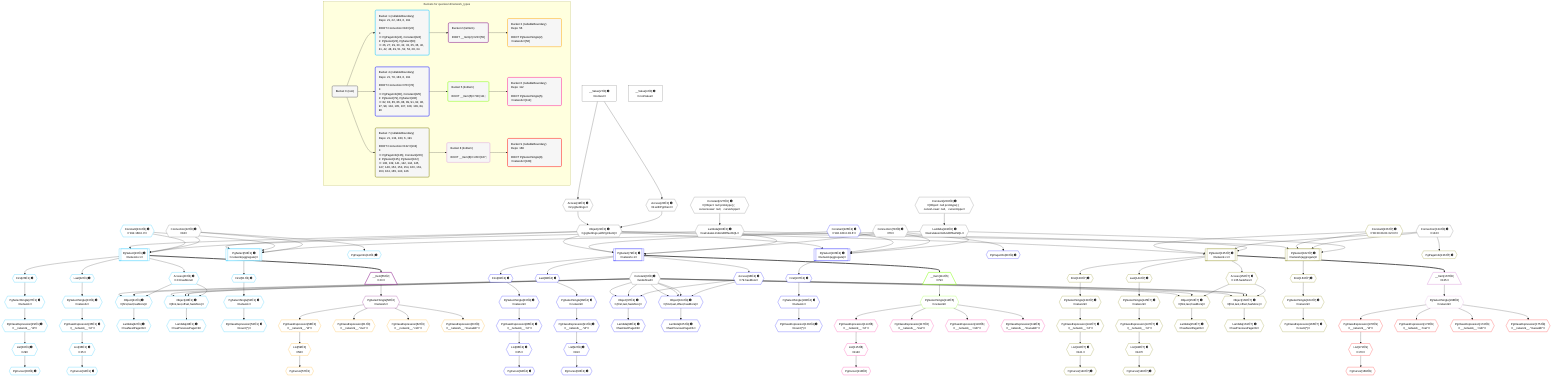 %%{init: {'themeVariables': { 'fontSize': '12px'}}}%%
graph TD
    classDef path fill:#eee,stroke:#000,color:#000
    classDef plan fill:#fff,stroke-width:1px,color:#000
    classDef itemplan fill:#fff,stroke-width:2px,color:#000
    classDef unbatchedplan fill:#dff,stroke-width:1px,color:#000
    classDef sideeffectplan fill:#fcc,stroke-width:2px,color:#000
    classDef bucket fill:#f6f6f6,color:#000,stroke-width:2px,text-align:left


    %% plan dependencies
    Object21{{"Object[21∈0] ➊<br />ᐸ{pgSettings,withPgClient}ᐳ"}}:::plan
    Access19{{"Access[19∈0] ➊<br />ᐸ2.pgSettingsᐳ"}}:::plan
    Access20{{"Access[20∈0] ➊<br />ᐸ2.withPgClientᐳ"}}:::plan
    Access19 & Access20 --> Object21
    __Value2["__Value[2∈0] ➊<br />ᐸcontextᐳ"]:::plan
    __Value2 --> Access19
    __Value2 --> Access20
    Lambda183{{"Lambda[183∈0] ➊<br />ᐸcalculateLimitAndOffsetSQLᐳ"}}:::plan
    Constant227{{"Constant[227∈0] ➊<br />ᐸ[Object: null prototype] {   cursorLower: null,   cursorUppeᐳ"}}:::plan
    Constant227 --> Lambda183
    Lambda191{{"Lambda[191∈0] ➊<br />ᐸcalculateLimitAndOffsetSQLᐳ"}}:::plan
    Constant228{{"Constant[228∈0] ➊<br />ᐸ[Object: null prototype] {   cursorLower: null,   cursorUppeᐳ"}}:::plan
    Constant228 --> Lambda191
    __Value4["__Value[4∈0] ➊<br />ᐸrootValueᐳ"]:::plan
    Constant6{{"Constant[6∈0] ➊<br />ᐸundefinedᐳ"}}:::plan
    Connection22{{"Connection[22∈0] ➊<br />ᐸ18ᐳ"}}:::plan
    Connection78{{"Connection[78∈0] ➊<br />ᐸ76ᐳ"}}:::plan
    Connection134{{"Connection[134∈0] ➊<br />ᐸ132ᐳ"}}:::plan
    PgSelect23[["PgSelect[23∈1] ➊<br />ᐸnetwork+1ᐳ"]]:::plan
    Constant224{{"Constant[224∈1] ➊<br />ᐸ'192.168.0.0'ᐳ"}}:::plan
    Object21 & Constant224 & Connection22 & Lambda183 --> PgSelect23
    Object48{{"Object[48∈1] ➊<br />ᐸ{first,last,offset,hasMore}ᐳ"}}:::plan
    Access40{{"Access[40∈1] ➊<br />ᐸ23.hasMoreᐳ"}}:::plan
    Constant6 & Constant6 & Constant6 & Access40 --> Object48
    PgSelect50[["PgSelect[50∈1] ➊<br />ᐸnetwork(aggregate)ᐳ"]]:::plan
    Object21 & Constant224 & Connection22 & Lambda191 --> PgSelect50
    Object41{{"Object[41∈1] ➊<br />ᐸ{first,last,hasMore}ᐳ"}}:::plan
    Constant6 & Constant6 & Access40 --> Object41
    PgPageInfo24{{"PgPageInfo[24∈1] ➊"}}:::plan
    Connection22 --> PgPageInfo24
    First26{{"First[26∈1] ➊"}}:::plan
    PgSelect23 --> First26
    PgSelectSingle27{{"PgSelectSingle[27∈1] ➊<br />ᐸnetworkᐳ"}}:::plan
    First26 --> PgSelectSingle27
    PgCursor28{{"PgCursor[28∈1] ➊"}}:::plan
    List30{{"List[30∈1] ➊<br />ᐸ29ᐳ"}}:::plan
    List30 --> PgCursor28
    PgClassExpression29{{"PgClassExpression[29∈1] ➊<br />ᐸ__network__.”id”ᐳ"}}:::plan
    PgSelectSingle27 --> PgClassExpression29
    PgClassExpression29 --> List30
    Last32{{"Last[32∈1] ➊"}}:::plan
    PgSelect23 --> Last32
    PgSelectSingle33{{"PgSelectSingle[33∈1] ➊<br />ᐸnetworkᐳ"}}:::plan
    Last32 --> PgSelectSingle33
    PgCursor34{{"PgCursor[34∈1] ➊"}}:::plan
    List36{{"List[36∈1] ➊<br />ᐸ35ᐳ"}}:::plan
    List36 --> PgCursor34
    PgClassExpression35{{"PgClassExpression[35∈1] ➊<br />ᐸ__network__.”id”ᐳ"}}:::plan
    PgSelectSingle33 --> PgClassExpression35
    PgClassExpression35 --> List36
    PgSelect23 --> Access40
    Lambda42{{"Lambda[42∈1] ➊<br />ᐸhasNextPageCbᐳ"}}:::plan
    Object41 --> Lambda42
    Lambda49{{"Lambda[49∈1] ➊<br />ᐸhasPreviousPageCbᐳ"}}:::plan
    Object48 --> Lambda49
    First51{{"First[51∈1] ➊"}}:::plan
    PgSelect50 --> First51
    PgSelectSingle52{{"PgSelectSingle[52∈1] ➊<br />ᐸnetworkᐳ"}}:::plan
    First51 --> PgSelectSingle52
    PgClassExpression53{{"PgClassExpression[53∈1] ➊<br />ᐸcount(*)ᐳ"}}:::plan
    PgSelectSingle52 --> PgClassExpression53
    __Item55[/"__Item[55∈2]<br />ᐸ23ᐳ"\]:::itemplan
    PgSelect23 ==> __Item55
    PgSelectSingle56{{"PgSelectSingle[56∈2]<br />ᐸnetworkᐳ"}}:::plan
    __Item55 --> PgSelectSingle56
    PgCursor57{{"PgCursor[57∈3]"}}:::plan
    List59{{"List[59∈3]<br />ᐸ58ᐳ"}}:::plan
    List59 --> PgCursor57
    PgClassExpression58{{"PgClassExpression[58∈3]<br />ᐸ__network__.”id”ᐳ"}}:::plan
    PgSelectSingle56 --> PgClassExpression58
    PgClassExpression58 --> List59
    PgClassExpression61{{"PgClassExpression[61∈3]<br />ᐸ__network__.”inet”ᐳ"}}:::plan
    PgSelectSingle56 --> PgClassExpression61
    PgClassExpression62{{"PgClassExpression[62∈3]<br />ᐸ__network__.”cidr”ᐳ"}}:::plan
    PgSelectSingle56 --> PgClassExpression62
    PgClassExpression63{{"PgClassExpression[63∈3]<br />ᐸ__network__.”macaddr”ᐳ"}}:::plan
    PgSelectSingle56 --> PgClassExpression63
    PgSelect79[["PgSelect[79∈4] ➊<br />ᐸnetwork+1ᐳ"]]:::plan
    Constant225{{"Constant[225∈4] ➊<br />ᐸ'192.168.0.0/16'ᐳ"}}:::plan
    Object21 & Constant225 & Connection78 & Lambda183 --> PgSelect79
    Object104{{"Object[104∈4] ➊<br />ᐸ{first,last,offset,hasMore}ᐳ"}}:::plan
    Access96{{"Access[96∈4] ➊<br />ᐸ79.hasMoreᐳ"}}:::plan
    Constant6 & Constant6 & Constant6 & Access96 --> Object104
    PgSelect106[["PgSelect[106∈4] ➊<br />ᐸnetwork(aggregate)ᐳ"]]:::plan
    Object21 & Constant225 & Connection78 & Lambda191 --> PgSelect106
    Object97{{"Object[97∈4] ➊<br />ᐸ{first,last,hasMore}ᐳ"}}:::plan
    Constant6 & Constant6 & Access96 --> Object97
    PgPageInfo80{{"PgPageInfo[80∈4] ➊"}}:::plan
    Connection78 --> PgPageInfo80
    First82{{"First[82∈4] ➊"}}:::plan
    PgSelect79 --> First82
    PgSelectSingle83{{"PgSelectSingle[83∈4] ➊<br />ᐸnetworkᐳ"}}:::plan
    First82 --> PgSelectSingle83
    PgCursor84{{"PgCursor[84∈4] ➊"}}:::plan
    List86{{"List[86∈4] ➊<br />ᐸ85ᐳ"}}:::plan
    List86 --> PgCursor84
    PgClassExpression85{{"PgClassExpression[85∈4] ➊<br />ᐸ__network__.”id”ᐳ"}}:::plan
    PgSelectSingle83 --> PgClassExpression85
    PgClassExpression85 --> List86
    Last88{{"Last[88∈4] ➊"}}:::plan
    PgSelect79 --> Last88
    PgSelectSingle89{{"PgSelectSingle[89∈4] ➊<br />ᐸnetworkᐳ"}}:::plan
    Last88 --> PgSelectSingle89
    PgCursor90{{"PgCursor[90∈4] ➊"}}:::plan
    List92{{"List[92∈4] ➊<br />ᐸ91ᐳ"}}:::plan
    List92 --> PgCursor90
    PgClassExpression91{{"PgClassExpression[91∈4] ➊<br />ᐸ__network__.”id”ᐳ"}}:::plan
    PgSelectSingle89 --> PgClassExpression91
    PgClassExpression91 --> List92
    PgSelect79 --> Access96
    Lambda98{{"Lambda[98∈4] ➊<br />ᐸhasNextPageCbᐳ"}}:::plan
    Object97 --> Lambda98
    Lambda105{{"Lambda[105∈4] ➊<br />ᐸhasPreviousPageCbᐳ"}}:::plan
    Object104 --> Lambda105
    First107{{"First[107∈4] ➊"}}:::plan
    PgSelect106 --> First107
    PgSelectSingle108{{"PgSelectSingle[108∈4] ➊<br />ᐸnetworkᐳ"}}:::plan
    First107 --> PgSelectSingle108
    PgClassExpression109{{"PgClassExpression[109∈4] ➊<br />ᐸcount(*)ᐳ"}}:::plan
    PgSelectSingle108 --> PgClassExpression109
    __Item111[/"__Item[111∈5]<br />ᐸ79ᐳ"\]:::itemplan
    PgSelect79 ==> __Item111
    PgSelectSingle112{{"PgSelectSingle[112∈5]<br />ᐸnetworkᐳ"}}:::plan
    __Item111 --> PgSelectSingle112
    PgCursor113{{"PgCursor[113∈6]"}}:::plan
    List115{{"List[115∈6]<br />ᐸ114ᐳ"}}:::plan
    List115 --> PgCursor113
    PgClassExpression114{{"PgClassExpression[114∈6]<br />ᐸ__network__.”id”ᐳ"}}:::plan
    PgSelectSingle112 --> PgClassExpression114
    PgClassExpression114 --> List115
    PgClassExpression117{{"PgClassExpression[117∈6]<br />ᐸ__network__.”inet”ᐳ"}}:::plan
    PgSelectSingle112 --> PgClassExpression117
    PgClassExpression118{{"PgClassExpression[118∈6]<br />ᐸ__network__.”cidr”ᐳ"}}:::plan
    PgSelectSingle112 --> PgClassExpression118
    PgClassExpression119{{"PgClassExpression[119∈6]<br />ᐸ__network__.”macaddr”ᐳ"}}:::plan
    PgSelectSingle112 --> PgClassExpression119
    PgSelect135[["PgSelect[135∈7] ➊<br />ᐸnetwork+1ᐳ"]]:::plan
    Constant226{{"Constant[226∈7] ➊<br />ᐸ'08:00:2b:01:02:03'ᐳ"}}:::plan
    Object21 & Constant226 & Connection134 & Lambda183 --> PgSelect135
    Object160{{"Object[160∈7] ➊<br />ᐸ{first,last,offset,hasMore}ᐳ"}}:::plan
    Access152{{"Access[152∈7] ➊<br />ᐸ135.hasMoreᐳ"}}:::plan
    Constant6 & Constant6 & Constant6 & Access152 --> Object160
    PgSelect162[["PgSelect[162∈7] ➊<br />ᐸnetwork(aggregate)ᐳ"]]:::plan
    Object21 & Constant226 & Connection134 & Lambda191 --> PgSelect162
    Object153{{"Object[153∈7] ➊<br />ᐸ{first,last,hasMore}ᐳ"}}:::plan
    Constant6 & Constant6 & Access152 --> Object153
    PgPageInfo136{{"PgPageInfo[136∈7] ➊"}}:::plan
    Connection134 --> PgPageInfo136
    First138{{"First[138∈7] ➊"}}:::plan
    PgSelect135 --> First138
    PgSelectSingle139{{"PgSelectSingle[139∈7] ➊<br />ᐸnetworkᐳ"}}:::plan
    First138 --> PgSelectSingle139
    PgCursor140{{"PgCursor[140∈7] ➊"}}:::plan
    List142{{"List[142∈7] ➊<br />ᐸ141ᐳ"}}:::plan
    List142 --> PgCursor140
    PgClassExpression141{{"PgClassExpression[141∈7] ➊<br />ᐸ__network__.”id”ᐳ"}}:::plan
    PgSelectSingle139 --> PgClassExpression141
    PgClassExpression141 --> List142
    Last144{{"Last[144∈7] ➊"}}:::plan
    PgSelect135 --> Last144
    PgSelectSingle145{{"PgSelectSingle[145∈7] ➊<br />ᐸnetworkᐳ"}}:::plan
    Last144 --> PgSelectSingle145
    PgCursor146{{"PgCursor[146∈7] ➊"}}:::plan
    List148{{"List[148∈7] ➊<br />ᐸ147ᐳ"}}:::plan
    List148 --> PgCursor146
    PgClassExpression147{{"PgClassExpression[147∈7] ➊<br />ᐸ__network__.”id”ᐳ"}}:::plan
    PgSelectSingle145 --> PgClassExpression147
    PgClassExpression147 --> List148
    PgSelect135 --> Access152
    Lambda154{{"Lambda[154∈7] ➊<br />ᐸhasNextPageCbᐳ"}}:::plan
    Object153 --> Lambda154
    Lambda161{{"Lambda[161∈7] ➊<br />ᐸhasPreviousPageCbᐳ"}}:::plan
    Object160 --> Lambda161
    First163{{"First[163∈7] ➊"}}:::plan
    PgSelect162 --> First163
    PgSelectSingle164{{"PgSelectSingle[164∈7] ➊<br />ᐸnetworkᐳ"}}:::plan
    First163 --> PgSelectSingle164
    PgClassExpression165{{"PgClassExpression[165∈7] ➊<br />ᐸcount(*)ᐳ"}}:::plan
    PgSelectSingle164 --> PgClassExpression165
    __Item167[/"__Item[167∈8]<br />ᐸ135ᐳ"\]:::itemplan
    PgSelect135 ==> __Item167
    PgSelectSingle168{{"PgSelectSingle[168∈8]<br />ᐸnetworkᐳ"}}:::plan
    __Item167 --> PgSelectSingle168
    PgCursor169{{"PgCursor[169∈9]"}}:::plan
    List171{{"List[171∈9]<br />ᐸ170ᐳ"}}:::plan
    List171 --> PgCursor169
    PgClassExpression170{{"PgClassExpression[170∈9]<br />ᐸ__network__.”id”ᐳ"}}:::plan
    PgSelectSingle168 --> PgClassExpression170
    PgClassExpression170 --> List171
    PgClassExpression173{{"PgClassExpression[173∈9]<br />ᐸ__network__.”inet”ᐳ"}}:::plan
    PgSelectSingle168 --> PgClassExpression173
    PgClassExpression174{{"PgClassExpression[174∈9]<br />ᐸ__network__.”cidr”ᐳ"}}:::plan
    PgSelectSingle168 --> PgClassExpression174
    PgClassExpression175{{"PgClassExpression[175∈9]<br />ᐸ__network__.”macaddr”ᐳ"}}:::plan
    PgSelectSingle168 --> PgClassExpression175

    %% define steps

    subgraph "Buckets for queries/v4/network_types"
    Bucket0("Bucket 0 (root)"):::bucket
    classDef bucket0 stroke:#696969
    class Bucket0,__Value2,__Value4,Constant6,Access19,Access20,Object21,Connection22,Connection78,Connection134,Lambda183,Lambda191,Constant227,Constant228 bucket0
    Bucket1("Bucket 1 (nullableBoundary)<br />Deps: 21, 22, 183, 6, 191<br /><br />ROOT Connectionᐸ18ᐳ[22]<br />1: <br />ᐳ: PgPageInfo[24], Constant[224]<br />2: PgSelect[23], PgSelect[50]<br />ᐳ: 26, 27, 29, 30, 32, 33, 35, 36, 40, 41, 42, 48, 49, 51, 52, 53, 28, 34"):::bucket
    classDef bucket1 stroke:#00bfff
    class Bucket1,PgSelect23,PgPageInfo24,First26,PgSelectSingle27,PgCursor28,PgClassExpression29,List30,Last32,PgSelectSingle33,PgCursor34,PgClassExpression35,List36,Access40,Object41,Lambda42,Object48,Lambda49,PgSelect50,First51,PgSelectSingle52,PgClassExpression53,Constant224 bucket1
    Bucket2("Bucket 2 (listItem)<br /><br />ROOT __Item{2}ᐸ23ᐳ[55]"):::bucket
    classDef bucket2 stroke:#7f007f
    class Bucket2,__Item55,PgSelectSingle56 bucket2
    Bucket3("Bucket 3 (nullableBoundary)<br />Deps: 56<br /><br />ROOT PgSelectSingle{2}ᐸnetworkᐳ[56]"):::bucket
    classDef bucket3 stroke:#ffa500
    class Bucket3,PgCursor57,PgClassExpression58,List59,PgClassExpression61,PgClassExpression62,PgClassExpression63 bucket3
    Bucket4("Bucket 4 (nullableBoundary)<br />Deps: 21, 78, 183, 6, 191<br /><br />ROOT Connectionᐸ76ᐳ[78]<br />1: <br />ᐳ: PgPageInfo[80], Constant[225]<br />2: PgSelect[79], PgSelect[106]<br />ᐳ: 82, 83, 85, 86, 88, 89, 91, 92, 96, 97, 98, 104, 105, 107, 108, 109, 84, 90"):::bucket
    classDef bucket4 stroke:#0000ff
    class Bucket4,PgSelect79,PgPageInfo80,First82,PgSelectSingle83,PgCursor84,PgClassExpression85,List86,Last88,PgSelectSingle89,PgCursor90,PgClassExpression91,List92,Access96,Object97,Lambda98,Object104,Lambda105,PgSelect106,First107,PgSelectSingle108,PgClassExpression109,Constant225 bucket4
    Bucket5("Bucket 5 (listItem)<br /><br />ROOT __Item{5}ᐸ79ᐳ[111]"):::bucket
    classDef bucket5 stroke:#7fff00
    class Bucket5,__Item111,PgSelectSingle112 bucket5
    Bucket6("Bucket 6 (nullableBoundary)<br />Deps: 112<br /><br />ROOT PgSelectSingle{5}ᐸnetworkᐳ[112]"):::bucket
    classDef bucket6 stroke:#ff1493
    class Bucket6,PgCursor113,PgClassExpression114,List115,PgClassExpression117,PgClassExpression118,PgClassExpression119 bucket6
    Bucket7("Bucket 7 (nullableBoundary)<br />Deps: 21, 134, 183, 6, 191<br /><br />ROOT Connectionᐸ132ᐳ[134]<br />1: <br />ᐳ: PgPageInfo[136], Constant[226]<br />2: PgSelect[135], PgSelect[162]<br />ᐳ: 138, 139, 141, 142, 144, 145, 147, 148, 152, 153, 154, 160, 161, 163, 164, 165, 140, 146"):::bucket
    classDef bucket7 stroke:#808000
    class Bucket7,PgSelect135,PgPageInfo136,First138,PgSelectSingle139,PgCursor140,PgClassExpression141,List142,Last144,PgSelectSingle145,PgCursor146,PgClassExpression147,List148,Access152,Object153,Lambda154,Object160,Lambda161,PgSelect162,First163,PgSelectSingle164,PgClassExpression165,Constant226 bucket7
    Bucket8("Bucket 8 (listItem)<br /><br />ROOT __Item{8}ᐸ135ᐳ[167]"):::bucket
    classDef bucket8 stroke:#dda0dd
    class Bucket8,__Item167,PgSelectSingle168 bucket8
    Bucket9("Bucket 9 (nullableBoundary)<br />Deps: 168<br /><br />ROOT PgSelectSingle{8}ᐸnetworkᐳ[168]"):::bucket
    classDef bucket9 stroke:#ff0000
    class Bucket9,PgCursor169,PgClassExpression170,List171,PgClassExpression173,PgClassExpression174,PgClassExpression175 bucket9
    Bucket0 --> Bucket1 & Bucket4 & Bucket7
    Bucket1 --> Bucket2
    Bucket2 --> Bucket3
    Bucket4 --> Bucket5
    Bucket5 --> Bucket6
    Bucket7 --> Bucket8
    Bucket8 --> Bucket9
    end
